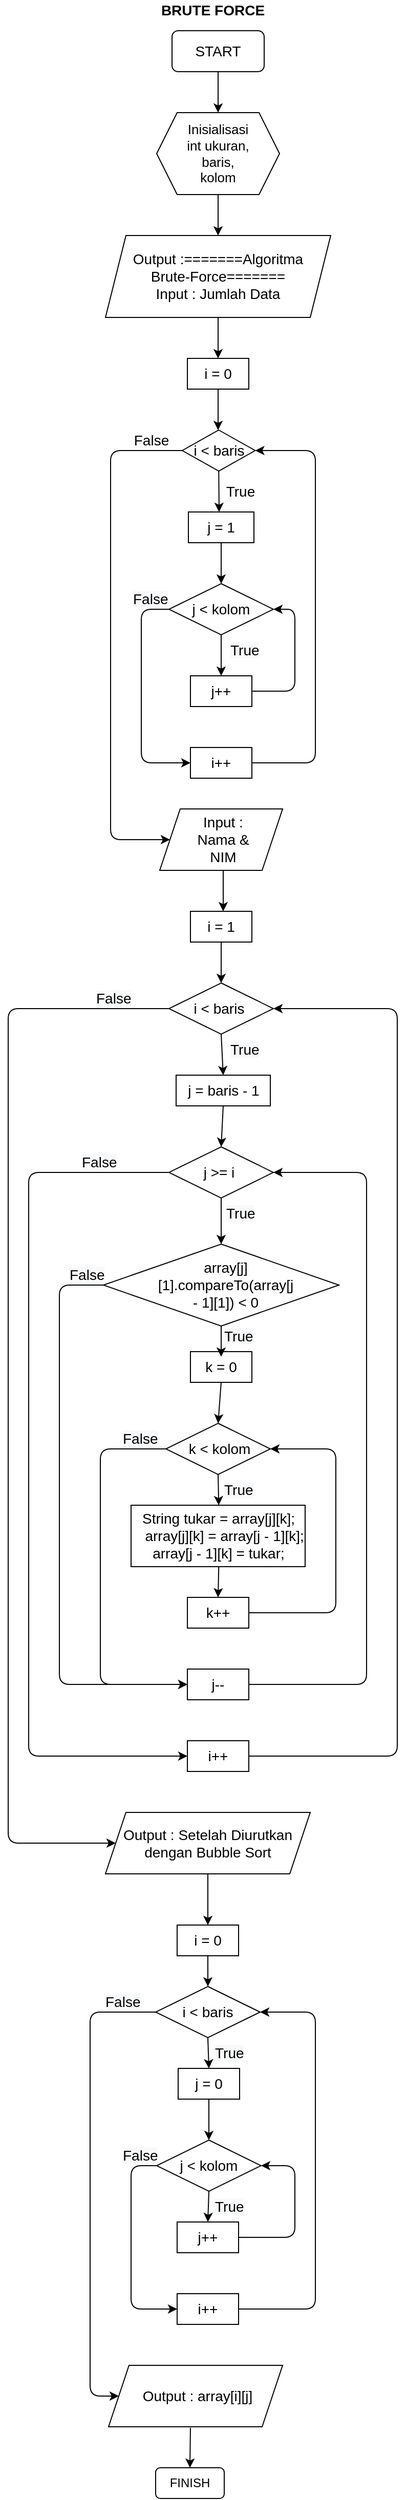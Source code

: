 <mxfile version="14.1.8" type="device"><diagram id="HmRCTQkS-5NomYBEFhoA" name="Page-1"><mxGraphModel dx="868" dy="450" grid="1" gridSize="10" guides="1" tooltips="1" connect="1" arrows="1" fold="1" page="1" pageScale="1" pageWidth="2339" pageHeight="3300" math="0" shadow="0"><root><mxCell id="0"/><mxCell id="1" parent="0"/><mxCell id="SvcVYTK96wIkbt7EMnuK-1" value="" style="rounded=1;whiteSpace=wrap;html=1;" parent="1" vertex="1"><mxGeometry x="320" y="40" width="90" height="40" as="geometry"/></mxCell><mxCell id="SvcVYTK96wIkbt7EMnuK-2" value="&lt;span style=&quot;font-size: 14px&quot;&gt;START&lt;/span&gt;" style="text;html=1;strokeColor=none;fillColor=none;align=center;verticalAlign=middle;whiteSpace=wrap;rounded=0;" parent="1" vertex="1"><mxGeometry x="320" y="50" width="90" height="20" as="geometry"/></mxCell><mxCell id="SvcVYTK96wIkbt7EMnuK-3" value="" style="endArrow=classic;html=1;exitX=0.5;exitY=1;exitDx=0;exitDy=0;" parent="1" source="SvcVYTK96wIkbt7EMnuK-1" edge="1"><mxGeometry width="50" height="50" relative="1" as="geometry"><mxPoint x="350" y="150" as="sourcePoint"/><mxPoint x="365" y="120" as="targetPoint"/><Array as="points"><mxPoint x="365" y="100"/></Array></mxGeometry></mxCell><mxCell id="SvcVYTK96wIkbt7EMnuK-4" value="" style="shape=hexagon;perimeter=hexagonPerimeter2;whiteSpace=wrap;html=1;fixedSize=1;" parent="1" vertex="1"><mxGeometry x="305" y="120" width="120" height="80" as="geometry"/></mxCell><mxCell id="SvcVYTK96wIkbt7EMnuK-5" value="&lt;span style=&quot;font-size: 13px&quot;&gt;Inisialisasi int ukuran, baris, kolom&lt;/span&gt;" style="text;html=1;strokeColor=none;fillColor=none;align=center;verticalAlign=middle;whiteSpace=wrap;rounded=0;" parent="1" vertex="1"><mxGeometry x="330" y="120" width="70" height="80" as="geometry"/></mxCell><mxCell id="SvcVYTK96wIkbt7EMnuK-6" value="" style="endArrow=classic;html=1;exitX=0.5;exitY=1;exitDx=0;exitDy=0;" parent="1" source="SvcVYTK96wIkbt7EMnuK-5" edge="1"><mxGeometry width="50" height="50" relative="1" as="geometry"><mxPoint x="350" y="290" as="sourcePoint"/><mxPoint x="365" y="240" as="targetPoint"/></mxGeometry></mxCell><mxCell id="SvcVYTK96wIkbt7EMnuK-7" value="" style="shape=parallelogram;perimeter=parallelogramPerimeter;whiteSpace=wrap;html=1;fixedSize=1;" parent="1" vertex="1"><mxGeometry x="255" y="240" width="220" height="80" as="geometry"/></mxCell><mxCell id="SvcVYTK96wIkbt7EMnuK-8" value="&lt;span style=&quot;font-size: 14px&quot;&gt;Output :=======Algoritma Brute-Force=======&lt;/span&gt;&lt;br&gt;&lt;span style=&quot;font-size: 14px&quot;&gt;&amp;nbsp;Input : Jumlah Data&amp;nbsp;&lt;/span&gt;" style="text;html=1;strokeColor=none;fillColor=none;align=center;verticalAlign=middle;whiteSpace=wrap;rounded=0;" parent="1" vertex="1"><mxGeometry x="275" y="240" width="180" height="80" as="geometry"/></mxCell><mxCell id="SvcVYTK96wIkbt7EMnuK-9" value="" style="endArrow=classic;html=1;exitX=0.5;exitY=1;exitDx=0;exitDy=0;" parent="1" source="SvcVYTK96wIkbt7EMnuK-8" edge="1"><mxGeometry width="50" height="50" relative="1" as="geometry"><mxPoint x="340" y="390" as="sourcePoint"/><mxPoint x="365" y="360" as="targetPoint"/></mxGeometry></mxCell><mxCell id="SvcVYTK96wIkbt7EMnuK-10" value="" style="rounded=0;whiteSpace=wrap;html=1;" parent="1" vertex="1"><mxGeometry x="335" y="360" width="60" height="30" as="geometry"/></mxCell><mxCell id="SvcVYTK96wIkbt7EMnuK-11" value="&lt;font style=&quot;font-size: 14px&quot;&gt;i = 0&lt;/font&gt;" style="text;html=1;strokeColor=none;fillColor=none;align=center;verticalAlign=middle;whiteSpace=wrap;rounded=0;" parent="1" vertex="1"><mxGeometry x="345" y="365" width="40" height="20" as="geometry"/></mxCell><mxCell id="SvcVYTK96wIkbt7EMnuK-12" value="" style="endArrow=classic;html=1;exitX=0.5;exitY=1;exitDx=0;exitDy=0;" parent="1" source="SvcVYTK96wIkbt7EMnuK-10" edge="1"><mxGeometry width="50" height="50" relative="1" as="geometry"><mxPoint x="350" y="470" as="sourcePoint"/><mxPoint x="365" y="430" as="targetPoint"/></mxGeometry></mxCell><mxCell id="SvcVYTK96wIkbt7EMnuK-13" value="" style="rhombus;whiteSpace=wrap;html=1;" parent="1" vertex="1"><mxGeometry x="330" y="430" width="71.25" height="40" as="geometry"/></mxCell><mxCell id="SvcVYTK96wIkbt7EMnuK-14" value="&lt;span style=&quot;font-size: 14px&quot;&gt;i &amp;lt; baris&lt;/span&gt;" style="text;html=1;strokeColor=none;fillColor=none;align=center;verticalAlign=middle;whiteSpace=wrap;rounded=0;" parent="1" vertex="1"><mxGeometry x="335.63" y="440" width="60" height="20" as="geometry"/></mxCell><mxCell id="SvcVYTK96wIkbt7EMnuK-15" value="" style="endArrow=classic;html=1;exitX=0.5;exitY=1;exitDx=0;exitDy=0;" parent="1" source="SvcVYTK96wIkbt7EMnuK-13" edge="1"><mxGeometry width="50" height="50" relative="1" as="geometry"><mxPoint x="350" y="550" as="sourcePoint"/><mxPoint x="366" y="510" as="targetPoint"/></mxGeometry></mxCell><mxCell id="SvcVYTK96wIkbt7EMnuK-18" value="" style="rounded=0;whiteSpace=wrap;html=1;" parent="1" vertex="1"><mxGeometry x="336" y="510" width="64" height="30" as="geometry"/></mxCell><mxCell id="SvcVYTK96wIkbt7EMnuK-19" value="&lt;font style=&quot;font-size: 14px&quot;&gt;j = 1&lt;/font&gt;" style="text;html=1;strokeColor=none;fillColor=none;align=center;verticalAlign=middle;whiteSpace=wrap;rounded=0;" parent="1" vertex="1"><mxGeometry x="348" y="515" width="40" height="20" as="geometry"/></mxCell><mxCell id="SvcVYTK96wIkbt7EMnuK-20" value="" style="endArrow=classic;html=1;exitX=0.5;exitY=1;exitDx=0;exitDy=0;" parent="1" source="SvcVYTK96wIkbt7EMnuK-18" edge="1"><mxGeometry width="50" height="50" relative="1" as="geometry"><mxPoint x="350" y="630" as="sourcePoint"/><mxPoint x="368" y="580" as="targetPoint"/></mxGeometry></mxCell><mxCell id="SvcVYTK96wIkbt7EMnuK-21" value="" style="rhombus;whiteSpace=wrap;html=1;" parent="1" vertex="1"><mxGeometry x="317" y="580" width="102" height="50" as="geometry"/></mxCell><mxCell id="SvcVYTK96wIkbt7EMnuK-22" value="&lt;font style=&quot;font-size: 14px&quot;&gt;j &amp;lt; kolom&lt;/font&gt;" style="text;html=1;strokeColor=none;fillColor=none;align=center;verticalAlign=middle;whiteSpace=wrap;rounded=0;" parent="1" vertex="1"><mxGeometry x="332" y="595" width="72" height="20" as="geometry"/></mxCell><mxCell id="SvcVYTK96wIkbt7EMnuK-24" value="" style="endArrow=classic;html=1;exitX=0.5;exitY=1;exitDx=0;exitDy=0;" parent="1" source="SvcVYTK96wIkbt7EMnuK-21" edge="1"><mxGeometry width="50" height="50" relative="1" as="geometry"><mxPoint x="350" y="710" as="sourcePoint"/><mxPoint x="368" y="670" as="targetPoint"/></mxGeometry></mxCell><mxCell id="SvcVYTK96wIkbt7EMnuK-25" value="" style="rounded=0;whiteSpace=wrap;html=1;" parent="1" vertex="1"><mxGeometry x="338" y="670" width="60" height="30" as="geometry"/></mxCell><mxCell id="SvcVYTK96wIkbt7EMnuK-26" value="" style="rounded=0;whiteSpace=wrap;html=1;" parent="1" vertex="1"><mxGeometry x="338" y="740" width="60" height="30" as="geometry"/></mxCell><mxCell id="SvcVYTK96wIkbt7EMnuK-27" value="&lt;font style=&quot;font-size: 14px&quot;&gt;j++&lt;/font&gt;" style="text;html=1;strokeColor=none;fillColor=none;align=center;verticalAlign=middle;whiteSpace=wrap;rounded=0;" parent="1" vertex="1"><mxGeometry x="348" y="675" width="40" height="20" as="geometry"/></mxCell><mxCell id="SvcVYTK96wIkbt7EMnuK-28" value="&lt;font style=&quot;font-size: 14px&quot;&gt;i++&lt;/font&gt;" style="text;html=1;strokeColor=none;fillColor=none;align=center;verticalAlign=middle;whiteSpace=wrap;rounded=0;" parent="1" vertex="1"><mxGeometry x="348" y="745" width="40" height="20" as="geometry"/></mxCell><mxCell id="SvcVYTK96wIkbt7EMnuK-29" value="" style="endArrow=classic;html=1;exitX=0;exitY=0.5;exitDx=0;exitDy=0;entryX=0;entryY=0.5;entryDx=0;entryDy=0;" parent="1" source="SvcVYTK96wIkbt7EMnuK-21" target="SvcVYTK96wIkbt7EMnuK-26" edge="1"><mxGeometry width="50" height="50" relative="1" as="geometry"><mxPoint x="250" y="720" as="sourcePoint"/><mxPoint x="317" y="760" as="targetPoint"/><Array as="points"><mxPoint x="290" y="605"/><mxPoint x="290" y="755"/></Array></mxGeometry></mxCell><mxCell id="SvcVYTK96wIkbt7EMnuK-30" value="" style="endArrow=classic;html=1;exitX=1;exitY=0.5;exitDx=0;exitDy=0;entryX=1;entryY=0.5;entryDx=0;entryDy=0;" parent="1" source="SvcVYTK96wIkbt7EMnuK-25" target="SvcVYTK96wIkbt7EMnuK-21" edge="1"><mxGeometry width="50" height="50" relative="1" as="geometry"><mxPoint x="410" y="720" as="sourcePoint"/><mxPoint x="460" y="670" as="targetPoint"/><Array as="points"><mxPoint x="440" y="685"/><mxPoint x="440" y="605"/></Array></mxGeometry></mxCell><mxCell id="SvcVYTK96wIkbt7EMnuK-31" value="" style="endArrow=classic;html=1;exitX=1;exitY=0.5;exitDx=0;exitDy=0;entryX=1;entryY=0.5;entryDx=0;entryDy=0;" parent="1" source="SvcVYTK96wIkbt7EMnuK-26" target="SvcVYTK96wIkbt7EMnuK-13" edge="1"><mxGeometry width="50" height="50" relative="1" as="geometry"><mxPoint x="410" y="770" as="sourcePoint"/><mxPoint x="460" y="720" as="targetPoint"/><Array as="points"><mxPoint x="460" y="755"/><mxPoint x="460" y="450"/></Array></mxGeometry></mxCell><mxCell id="SvcVYTK96wIkbt7EMnuK-32" value="" style="shape=parallelogram;perimeter=parallelogramPerimeter;whiteSpace=wrap;html=1;fixedSize=1;" parent="1" vertex="1"><mxGeometry x="308" y="800" width="120" height="60" as="geometry"/></mxCell><mxCell id="SvcVYTK96wIkbt7EMnuK-33" value="&lt;span style=&quot;font-size: 14px&quot;&gt;Input : Nama &amp;amp; NIM&lt;/span&gt;" style="text;html=1;strokeColor=none;fillColor=none;align=center;verticalAlign=middle;whiteSpace=wrap;rounded=0;" parent="1" vertex="1"><mxGeometry x="330" y="800" width="80" height="60" as="geometry"/></mxCell><mxCell id="SvcVYTK96wIkbt7EMnuK-34" value="" style="endArrow=classic;html=1;exitX=0;exitY=0.5;exitDx=0;exitDy=0;entryX=0;entryY=0.5;entryDx=0;entryDy=0;" parent="1" source="SvcVYTK96wIkbt7EMnuK-13" target="SvcVYTK96wIkbt7EMnuK-32" edge="1"><mxGeometry width="50" height="50" relative="1" as="geometry"><mxPoint x="220" y="790" as="sourcePoint"/><mxPoint x="270" y="740" as="targetPoint"/><Array as="points"><mxPoint x="260" y="450"/><mxPoint x="260" y="830"/></Array></mxGeometry></mxCell><mxCell id="SvcVYTK96wIkbt7EMnuK-35" value="" style="endArrow=classic;html=1;exitX=0.5;exitY=1;exitDx=0;exitDy=0;" parent="1" source="SvcVYTK96wIkbt7EMnuK-33" edge="1"><mxGeometry width="50" height="50" relative="1" as="geometry"><mxPoint x="340" y="950" as="sourcePoint"/><mxPoint x="370" y="900" as="targetPoint"/></mxGeometry></mxCell><mxCell id="SvcVYTK96wIkbt7EMnuK-37" value="" style="rounded=0;whiteSpace=wrap;html=1;" parent="1" vertex="1"><mxGeometry x="338" y="900" width="60" height="30" as="geometry"/></mxCell><mxCell id="SvcVYTK96wIkbt7EMnuK-39" value="" style="rhombus;whiteSpace=wrap;html=1;" parent="1" vertex="1"><mxGeometry x="317" y="970" width="102" height="50" as="geometry"/></mxCell><mxCell id="SvcVYTK96wIkbt7EMnuK-40" value="" style="rounded=0;whiteSpace=wrap;html=1;" parent="1" vertex="1"><mxGeometry x="324" y="1060" width="92" height="30" as="geometry"/></mxCell><mxCell id="SvcVYTK96wIkbt7EMnuK-41" value="" style="rhombus;whiteSpace=wrap;html=1;" parent="1" vertex="1"><mxGeometry x="317" y="1130" width="102" height="50" as="geometry"/></mxCell><mxCell id="SvcVYTK96wIkbt7EMnuK-42" value="" style="rounded=0;whiteSpace=wrap;html=1;" parent="1" vertex="1"><mxGeometry x="335" y="1640" width="60" height="30" as="geometry"/></mxCell><mxCell id="SvcVYTK96wIkbt7EMnuK-43" value="" style="rounded=0;whiteSpace=wrap;html=1;" parent="1" vertex="1"><mxGeometry x="335" y="1710" width="60" height="30" as="geometry"/></mxCell><mxCell id="SvcVYTK96wIkbt7EMnuK-44" value="&lt;span style=&quot;font-size: 14px&quot;&gt;i = 1&lt;/span&gt;" style="text;html=1;strokeColor=none;fillColor=none;align=center;verticalAlign=middle;whiteSpace=wrap;rounded=0;" parent="1" vertex="1"><mxGeometry x="348" y="905" width="40" height="20" as="geometry"/></mxCell><mxCell id="SvcVYTK96wIkbt7EMnuK-45" value="&lt;span style=&quot;font-size: 14px&quot;&gt;i &amp;lt; baris&lt;/span&gt;" style="text;html=1;strokeColor=none;fillColor=none;align=center;verticalAlign=middle;whiteSpace=wrap;rounded=0;" parent="1" vertex="1"><mxGeometry x="339.63" y="985" width="52" height="20" as="geometry"/></mxCell><mxCell id="SvcVYTK96wIkbt7EMnuK-46" value="&lt;span style=&quot;font-size: 14px&quot;&gt;j = baris - 1&lt;/span&gt;" style="text;html=1;strokeColor=none;fillColor=none;align=center;verticalAlign=middle;whiteSpace=wrap;rounded=0;" parent="1" vertex="1"><mxGeometry x="333.5" y="1065" width="73" height="20" as="geometry"/></mxCell><mxCell id="SvcVYTK96wIkbt7EMnuK-47" value="&lt;font style=&quot;font-size: 14px&quot;&gt;j &amp;gt;= i&lt;/font&gt;" style="text;html=1;strokeColor=none;fillColor=none;align=center;verticalAlign=middle;whiteSpace=wrap;rounded=0;" parent="1" vertex="1"><mxGeometry x="346" y="1145" width="40" height="20" as="geometry"/></mxCell><mxCell id="SvcVYTK96wIkbt7EMnuK-48" value="&lt;font style=&quot;font-size: 14px&quot;&gt;j--&lt;/font&gt;" style="text;html=1;strokeColor=none;fillColor=none;align=center;verticalAlign=middle;whiteSpace=wrap;rounded=0;" parent="1" vertex="1"><mxGeometry x="345" y="1645" width="40" height="20" as="geometry"/></mxCell><mxCell id="SvcVYTK96wIkbt7EMnuK-49" value="&lt;span style=&quot;font-size: 14px&quot;&gt;i++&lt;/span&gt;" style="text;html=1;strokeColor=none;fillColor=none;align=center;verticalAlign=middle;whiteSpace=wrap;rounded=0;" parent="1" vertex="1"><mxGeometry x="350" y="1715" width="30" height="20" as="geometry"/></mxCell><mxCell id="SvcVYTK96wIkbt7EMnuK-52" value="" style="endArrow=classic;html=1;exitX=0.5;exitY=1;exitDx=0;exitDy=0;entryX=0.5;entryY=0;entryDx=0;entryDy=0;" parent="1" source="SvcVYTK96wIkbt7EMnuK-37" target="SvcVYTK96wIkbt7EMnuK-39" edge="1"><mxGeometry width="50" height="50" relative="1" as="geometry"><mxPoint x="480" y="1000" as="sourcePoint"/><mxPoint x="530" y="950" as="targetPoint"/></mxGeometry></mxCell><mxCell id="SvcVYTK96wIkbt7EMnuK-53" value="" style="endArrow=classic;html=1;exitX=0.5;exitY=1;exitDx=0;exitDy=0;" parent="1" source="SvcVYTK96wIkbt7EMnuK-39" edge="1"><mxGeometry width="50" height="50" relative="1" as="geometry"><mxPoint x="470" y="1090" as="sourcePoint"/><mxPoint x="370" y="1060" as="targetPoint"/></mxGeometry></mxCell><mxCell id="SvcVYTK96wIkbt7EMnuK-54" value="" style="endArrow=classic;html=1;exitX=0.5;exitY=1;exitDx=0;exitDy=0;entryX=0.5;entryY=0;entryDx=0;entryDy=0;" parent="1" source="SvcVYTK96wIkbt7EMnuK-40" target="SvcVYTK96wIkbt7EMnuK-41" edge="1"><mxGeometry width="50" height="50" relative="1" as="geometry"><mxPoint x="500" y="1150" as="sourcePoint"/><mxPoint x="550" y="1100" as="targetPoint"/></mxGeometry></mxCell><mxCell id="SvcVYTK96wIkbt7EMnuK-57" value="" style="rhombus;whiteSpace=wrap;html=1;" parent="1" vertex="1"><mxGeometry x="253" y="1225" width="230" height="80" as="geometry"/></mxCell><mxCell id="SvcVYTK96wIkbt7EMnuK-58" value="&lt;span style=&quot;font-size: 14px&quot;&gt;array[j][1].compareTo(array[j - 1][1]) &amp;lt; 0&lt;/span&gt;" style="text;html=1;strokeColor=none;fillColor=none;align=center;verticalAlign=middle;whiteSpace=wrap;rounded=0;" parent="1" vertex="1"><mxGeometry x="305" y="1250" width="135" height="30" as="geometry"/></mxCell><mxCell id="SvcVYTK96wIkbt7EMnuK-59" value="" style="rounded=0;whiteSpace=wrap;html=1;" parent="1" vertex="1"><mxGeometry x="338" y="1330" width="60" height="30" as="geometry"/></mxCell><mxCell id="SvcVYTK96wIkbt7EMnuK-60" value="&lt;span style=&quot;font-size: 14px&quot;&gt;k = 0&lt;/span&gt;" style="text;html=1;strokeColor=none;fillColor=none;align=center;verticalAlign=middle;whiteSpace=wrap;rounded=0;" parent="1" vertex="1"><mxGeometry x="348" y="1335" width="40" height="20" as="geometry"/></mxCell><mxCell id="SvcVYTK96wIkbt7EMnuK-61" value="" style="rhombus;whiteSpace=wrap;html=1;" parent="1" vertex="1"><mxGeometry x="314" y="1400" width="102" height="50" as="geometry"/></mxCell><mxCell id="SvcVYTK96wIkbt7EMnuK-62" value="&lt;span style=&quot;font-size: 14px&quot;&gt;k &amp;lt; kolom&lt;/span&gt;" style="text;html=1;strokeColor=none;fillColor=none;align=center;verticalAlign=middle;whiteSpace=wrap;rounded=0;" parent="1" vertex="1"><mxGeometry x="333.5" y="1415" width="65" height="20" as="geometry"/></mxCell><mxCell id="SvcVYTK96wIkbt7EMnuK-63" value="" style="rounded=0;whiteSpace=wrap;html=1;" parent="1" vertex="1"><mxGeometry x="280" y="1480" width="170" height="60" as="geometry"/></mxCell><mxCell id="SvcVYTK96wIkbt7EMnuK-64" value="&lt;div&gt;&lt;span style=&quot;font-size: 14px&quot;&gt;String tukar = array[j][k];&lt;/span&gt;&lt;/div&gt;&lt;div&gt;&lt;span style=&quot;font-size: 14px&quot;&gt;&amp;nbsp; &amp;nbsp;array[j][k] = array[j - 1][k];&lt;/span&gt;&lt;/div&gt;&lt;div&gt;&lt;span style=&quot;font-size: 14px&quot;&gt;array[j - 1][k] = tukar;&lt;/span&gt;&lt;/div&gt;" style="text;html=1;strokeColor=none;fillColor=none;align=center;verticalAlign=middle;whiteSpace=wrap;rounded=0;" parent="1" vertex="1"><mxGeometry x="278.13" y="1480" width="175" height="60" as="geometry"/></mxCell><mxCell id="SvcVYTK96wIkbt7EMnuK-65" value="" style="rounded=0;whiteSpace=wrap;html=1;" parent="1" vertex="1"><mxGeometry x="335" y="1570" width="60" height="30" as="geometry"/></mxCell><mxCell id="SvcVYTK96wIkbt7EMnuK-66" value="&lt;font style=&quot;font-size: 14px&quot;&gt;k++&lt;/font&gt;" style="text;html=1;strokeColor=none;fillColor=none;align=center;verticalAlign=middle;whiteSpace=wrap;rounded=0;" parent="1" vertex="1"><mxGeometry x="345" y="1575" width="40" height="20" as="geometry"/></mxCell><mxCell id="SvcVYTK96wIkbt7EMnuK-67" value="" style="endArrow=classic;html=1;exitX=0.5;exitY=1;exitDx=0;exitDy=0;entryX=0.5;entryY=0;entryDx=0;entryDy=0;" parent="1" source="SvcVYTK96wIkbt7EMnuK-41" target="SvcVYTK96wIkbt7EMnuK-57" edge="1"><mxGeometry width="50" height="50" relative="1" as="geometry"><mxPoint x="430" y="1240" as="sourcePoint"/><mxPoint x="480" y="1190" as="targetPoint"/></mxGeometry></mxCell><mxCell id="SvcVYTK96wIkbt7EMnuK-68" value="" style="endArrow=classic;html=1;exitX=0.5;exitY=1;exitDx=0;exitDy=0;entryX=0.5;entryY=0;entryDx=0;entryDy=0;" parent="1" source="SvcVYTK96wIkbt7EMnuK-57" target="SvcVYTK96wIkbt7EMnuK-60" edge="1"><mxGeometry width="50" height="50" relative="1" as="geometry"><mxPoint x="570" y="1390" as="sourcePoint"/><mxPoint x="620" y="1340" as="targetPoint"/></mxGeometry></mxCell><mxCell id="SvcVYTK96wIkbt7EMnuK-69" value="" style="endArrow=classic;html=1;exitX=0.5;exitY=1;exitDx=0;exitDy=0;entryX=0.5;entryY=0;entryDx=0;entryDy=0;" parent="1" source="SvcVYTK96wIkbt7EMnuK-59" target="SvcVYTK96wIkbt7EMnuK-61" edge="1"><mxGeometry width="50" height="50" relative="1" as="geometry"><mxPoint x="590" y="1410" as="sourcePoint"/><mxPoint x="640" y="1360" as="targetPoint"/></mxGeometry></mxCell><mxCell id="SvcVYTK96wIkbt7EMnuK-70" value="" style="endArrow=classic;html=1;exitX=0.5;exitY=1;exitDx=0;exitDy=0;entryX=0.5;entryY=0;entryDx=0;entryDy=0;" parent="1" source="SvcVYTK96wIkbt7EMnuK-61" target="SvcVYTK96wIkbt7EMnuK-64" edge="1"><mxGeometry width="50" height="50" relative="1" as="geometry"><mxPoint x="610" y="1500" as="sourcePoint"/><mxPoint x="660" y="1450" as="targetPoint"/></mxGeometry></mxCell><mxCell id="SvcVYTK96wIkbt7EMnuK-71" value="" style="endArrow=classic;html=1;exitX=0.5;exitY=1;exitDx=0;exitDy=0;entryX=0.5;entryY=0;entryDx=0;entryDy=0;" parent="1" source="SvcVYTK96wIkbt7EMnuK-64" target="SvcVYTK96wIkbt7EMnuK-65" edge="1"><mxGeometry width="50" height="50" relative="1" as="geometry"><mxPoint x="530" y="1590" as="sourcePoint"/><mxPoint x="580" y="1540" as="targetPoint"/></mxGeometry></mxCell><mxCell id="SvcVYTK96wIkbt7EMnuK-76" value="" style="endArrow=classic;html=1;exitX=1;exitY=0.5;exitDx=0;exitDy=0;entryX=1;entryY=0.5;entryDx=0;entryDy=0;" parent="1" source="SvcVYTK96wIkbt7EMnuK-65" target="SvcVYTK96wIkbt7EMnuK-61" edge="1"><mxGeometry width="50" height="50" relative="1" as="geometry"><mxPoint x="400" y="1620" as="sourcePoint"/><mxPoint x="450" y="1570" as="targetPoint"/><Array as="points"><mxPoint x="480" y="1585"/><mxPoint x="480" y="1425"/></Array></mxGeometry></mxCell><mxCell id="SvcVYTK96wIkbt7EMnuK-78" value="" style="endArrow=classic;html=1;exitX=0;exitY=0.5;exitDx=0;exitDy=0;entryX=0;entryY=0.5;entryDx=0;entryDy=0;" parent="1" source="SvcVYTK96wIkbt7EMnuK-61" target="SvcVYTK96wIkbt7EMnuK-42" edge="1"><mxGeometry width="50" height="50" relative="1" as="geometry"><mxPoint x="210" y="1630" as="sourcePoint"/><mxPoint x="260" y="1580" as="targetPoint"/><Array as="points"><mxPoint x="250" y="1425"/><mxPoint x="250" y="1655"/></Array></mxGeometry></mxCell><mxCell id="SvcVYTK96wIkbt7EMnuK-81" value="" style="endArrow=classic;html=1;exitX=0;exitY=0.5;exitDx=0;exitDy=0;entryX=0;entryY=0.5;entryDx=0;entryDy=0;" parent="1" source="SvcVYTK96wIkbt7EMnuK-57" target="SvcVYTK96wIkbt7EMnuK-42" edge="1"><mxGeometry width="50" height="50" relative="1" as="geometry"><mxPoint x="150" y="1610" as="sourcePoint"/><mxPoint x="330" y="1660" as="targetPoint"/><Array as="points"><mxPoint x="210" y="1265"/><mxPoint x="210" y="1655"/></Array></mxGeometry></mxCell><mxCell id="SvcVYTK96wIkbt7EMnuK-82" value="" style="endArrow=classic;html=1;exitX=1;exitY=0.5;exitDx=0;exitDy=0;entryX=1;entryY=0.5;entryDx=0;entryDy=0;" parent="1" source="SvcVYTK96wIkbt7EMnuK-42" target="SvcVYTK96wIkbt7EMnuK-41" edge="1"><mxGeometry width="50" height="50" relative="1" as="geometry"><mxPoint x="430" y="1690" as="sourcePoint"/><mxPoint x="480" y="1640" as="targetPoint"/><Array as="points"><mxPoint x="510" y="1655"/><mxPoint x="510" y="1155"/></Array></mxGeometry></mxCell><mxCell id="SvcVYTK96wIkbt7EMnuK-83" value="" style="endArrow=classic;html=1;exitX=0;exitY=0.5;exitDx=0;exitDy=0;entryX=0;entryY=0.5;entryDx=0;entryDy=0;" parent="1" source="SvcVYTK96wIkbt7EMnuK-41" target="SvcVYTK96wIkbt7EMnuK-43" edge="1"><mxGeometry width="50" height="50" relative="1" as="geometry"><mxPoint x="240" y="1220" as="sourcePoint"/><mxPoint x="290" y="1170" as="targetPoint"/><Array as="points"><mxPoint x="180" y="1155"/><mxPoint x="180" y="1725"/></Array></mxGeometry></mxCell><mxCell id="SvcVYTK96wIkbt7EMnuK-84" value="" style="endArrow=classic;html=1;exitX=1;exitY=0.5;exitDx=0;exitDy=0;entryX=1;entryY=0.5;entryDx=0;entryDy=0;" parent="1" source="SvcVYTK96wIkbt7EMnuK-43" target="SvcVYTK96wIkbt7EMnuK-39" edge="1"><mxGeometry width="50" height="50" relative="1" as="geometry"><mxPoint x="430" y="1760" as="sourcePoint"/><mxPoint x="480" y="1710" as="targetPoint"/><Array as="points"><mxPoint x="540" y="1725"/><mxPoint x="540" y="995"/></Array></mxGeometry></mxCell><mxCell id="SvcVYTK96wIkbt7EMnuK-85" value="&lt;font style=&quot;font-size: 14px&quot;&gt;Output : Setelah Diurutkan dengan Bubble Sort&lt;/font&gt;" style="shape=parallelogram;perimeter=parallelogramPerimeter;whiteSpace=wrap;html=1;fixedSize=1;" parent="1" vertex="1"><mxGeometry x="255" y="1780" width="200" height="60" as="geometry"/></mxCell><mxCell id="SvcVYTK96wIkbt7EMnuK-87" value="" style="endArrow=classic;html=1;exitX=0;exitY=0.5;exitDx=0;exitDy=0;entryX=0;entryY=0.5;entryDx=0;entryDy=0;" parent="1" source="SvcVYTK96wIkbt7EMnuK-39" target="SvcVYTK96wIkbt7EMnuK-85" edge="1"><mxGeometry width="50" height="50" relative="1" as="geometry"><mxPoint x="110" y="1750" as="sourcePoint"/><mxPoint x="160" y="1700" as="targetPoint"/><Array as="points"><mxPoint x="160" y="995"/><mxPoint x="160" y="1810"/></Array></mxGeometry></mxCell><mxCell id="SvcVYTK96wIkbt7EMnuK-88" value="&lt;font style=&quot;font-size: 14px&quot;&gt;i = 0&lt;/font&gt;" style="rounded=0;whiteSpace=wrap;html=1;" parent="1" vertex="1"><mxGeometry x="325" y="1890" width="60" height="30" as="geometry"/></mxCell><mxCell id="SvcVYTK96wIkbt7EMnuK-89" value="&lt;font style=&quot;font-size: 14px&quot;&gt;i &amp;lt; baris&lt;/font&gt;" style="rhombus;whiteSpace=wrap;html=1;" parent="1" vertex="1"><mxGeometry x="304" y="1950" width="102" height="50" as="geometry"/></mxCell><mxCell id="SvcVYTK96wIkbt7EMnuK-90" value="&lt;font style=&quot;font-size: 14px&quot;&gt;j = 0&lt;/font&gt;" style="rounded=0;whiteSpace=wrap;html=1;" parent="1" vertex="1"><mxGeometry x="326" y="2030" width="60" height="30" as="geometry"/></mxCell><mxCell id="SvcVYTK96wIkbt7EMnuK-91" value="&lt;font style=&quot;font-size: 14px&quot;&gt;j &amp;lt; kolom&lt;/font&gt;" style="rhombus;whiteSpace=wrap;html=1;" parent="1" vertex="1"><mxGeometry x="305" y="2100" width="102" height="50" as="geometry"/></mxCell><mxCell id="SvcVYTK96wIkbt7EMnuK-92" value="&lt;font style=&quot;font-size: 14px&quot;&gt;j++&lt;/font&gt;" style="rounded=0;whiteSpace=wrap;html=1;" parent="1" vertex="1"><mxGeometry x="325" y="2180" width="60" height="30" as="geometry"/></mxCell><mxCell id="SvcVYTK96wIkbt7EMnuK-93" value="&lt;font style=&quot;font-size: 14px&quot;&gt;i++&lt;/font&gt;" style="rounded=0;whiteSpace=wrap;html=1;" parent="1" vertex="1"><mxGeometry x="325" y="2250" width="60" height="30" as="geometry"/></mxCell><mxCell id="SvcVYTK96wIkbt7EMnuK-94" value="" style="endArrow=classic;html=1;exitX=0.5;exitY=1;exitDx=0;exitDy=0;entryX=0.5;entryY=0;entryDx=0;entryDy=0;" parent="1" source="SvcVYTK96wIkbt7EMnuK-85" target="SvcVYTK96wIkbt7EMnuK-88" edge="1"><mxGeometry width="50" height="50" relative="1" as="geometry"><mxPoint x="440" y="1970" as="sourcePoint"/><mxPoint x="490" y="1920" as="targetPoint"/></mxGeometry></mxCell><mxCell id="SvcVYTK96wIkbt7EMnuK-95" value="" style="endArrow=classic;html=1;exitX=0.5;exitY=1;exitDx=0;exitDy=0;entryX=0.5;entryY=0;entryDx=0;entryDy=0;" parent="1" source="SvcVYTK96wIkbt7EMnuK-88" target="SvcVYTK96wIkbt7EMnuK-89" edge="1"><mxGeometry width="50" height="50" relative="1" as="geometry"><mxPoint x="550" y="2010" as="sourcePoint"/><mxPoint x="600" y="1960" as="targetPoint"/></mxGeometry></mxCell><mxCell id="SvcVYTK96wIkbt7EMnuK-96" value="" style="endArrow=classic;html=1;exitX=0.5;exitY=1;exitDx=0;exitDy=0;entryX=0.5;entryY=0;entryDx=0;entryDy=0;" parent="1" source="SvcVYTK96wIkbt7EMnuK-89" target="SvcVYTK96wIkbt7EMnuK-90" edge="1"><mxGeometry width="50" height="50" relative="1" as="geometry"><mxPoint x="450" y="2090" as="sourcePoint"/><mxPoint x="500" y="2040" as="targetPoint"/></mxGeometry></mxCell><mxCell id="SvcVYTK96wIkbt7EMnuK-97" value="" style="endArrow=classic;html=1;exitX=0.5;exitY=1;exitDx=0;exitDy=0;entryX=0.5;entryY=0;entryDx=0;entryDy=0;" parent="1" source="SvcVYTK96wIkbt7EMnuK-90" target="SvcVYTK96wIkbt7EMnuK-91" edge="1"><mxGeometry width="50" height="50" relative="1" as="geometry"><mxPoint x="510" y="2150" as="sourcePoint"/><mxPoint x="560" y="2100" as="targetPoint"/></mxGeometry></mxCell><mxCell id="SvcVYTK96wIkbt7EMnuK-98" value="" style="endArrow=classic;html=1;exitX=0.5;exitY=1;exitDx=0;exitDy=0;entryX=0.5;entryY=0;entryDx=0;entryDy=0;" parent="1" source="SvcVYTK96wIkbt7EMnuK-91" target="SvcVYTK96wIkbt7EMnuK-92" edge="1"><mxGeometry width="50" height="50" relative="1" as="geometry"><mxPoint x="470" y="2210" as="sourcePoint"/><mxPoint x="520" y="2160" as="targetPoint"/></mxGeometry></mxCell><mxCell id="SvcVYTK96wIkbt7EMnuK-100" value="" style="endArrow=classic;html=1;exitX=1;exitY=0.5;exitDx=0;exitDy=0;entryX=1;entryY=0.5;entryDx=0;entryDy=0;" parent="1" source="SvcVYTK96wIkbt7EMnuK-92" target="SvcVYTK96wIkbt7EMnuK-91" edge="1"><mxGeometry width="50" height="50" relative="1" as="geometry"><mxPoint x="440" y="2250" as="sourcePoint"/><mxPoint x="490" y="2200" as="targetPoint"/><Array as="points"><mxPoint x="440" y="2195"/><mxPoint x="440" y="2125"/></Array></mxGeometry></mxCell><mxCell id="SvcVYTK96wIkbt7EMnuK-101" value="" style="endArrow=classic;html=1;exitX=0;exitY=0.5;exitDx=0;exitDy=0;entryX=0;entryY=0.5;entryDx=0;entryDy=0;" parent="1" source="SvcVYTK96wIkbt7EMnuK-91" target="SvcVYTK96wIkbt7EMnuK-93" edge="1"><mxGeometry width="50" height="50" relative="1" as="geometry"><mxPoint x="240" y="2340" as="sourcePoint"/><mxPoint x="290" y="2290" as="targetPoint"/><Array as="points"><mxPoint x="280" y="2125"/><mxPoint x="280" y="2265"/></Array></mxGeometry></mxCell><mxCell id="SvcVYTK96wIkbt7EMnuK-102" value="" style="endArrow=classic;html=1;exitX=1;exitY=0.5;exitDx=0;exitDy=0;entryX=1;entryY=0.5;entryDx=0;entryDy=0;" parent="1" source="SvcVYTK96wIkbt7EMnuK-93" target="SvcVYTK96wIkbt7EMnuK-89" edge="1"><mxGeometry width="50" height="50" relative="1" as="geometry"><mxPoint x="430" y="2320" as="sourcePoint"/><mxPoint x="480" y="2270" as="targetPoint"/><Array as="points"><mxPoint x="460" y="2265"/><mxPoint x="460" y="1975"/></Array></mxGeometry></mxCell><mxCell id="SvcVYTK96wIkbt7EMnuK-103" value="" style="shape=parallelogram;perimeter=parallelogramPerimeter;whiteSpace=wrap;html=1;fixedSize=1;" parent="1" vertex="1"><mxGeometry x="258" y="2320" width="170" height="60" as="geometry"/></mxCell><mxCell id="SvcVYTK96wIkbt7EMnuK-104" value="&lt;font style=&quot;font-size: 14px&quot;&gt;Output :&amp;nbsp;array[i][j]&lt;/font&gt;" style="text;html=1;strokeColor=none;fillColor=none;align=center;verticalAlign=middle;whiteSpace=wrap;rounded=0;" parent="1" vertex="1"><mxGeometry x="280" y="2320" width="130" height="60" as="geometry"/></mxCell><mxCell id="SvcVYTK96wIkbt7EMnuK-105" value="" style="endArrow=classic;html=1;entryX=0;entryY=0.5;entryDx=0;entryDy=0;exitX=0;exitY=0.5;exitDx=0;exitDy=0;" parent="1" source="SvcVYTK96wIkbt7EMnuK-89" target="SvcVYTK96wIkbt7EMnuK-103" edge="1"><mxGeometry width="50" height="50" relative="1" as="geometry"><mxPoint x="170" y="2370" as="sourcePoint"/><mxPoint x="220" y="2320" as="targetPoint"/><Array as="points"><mxPoint x="240" y="1975"/><mxPoint x="240" y="2350"/></Array></mxGeometry></mxCell><mxCell id="SvcVYTK96wIkbt7EMnuK-106" value="FINISH" style="rounded=1;whiteSpace=wrap;html=1;" parent="1" vertex="1"><mxGeometry x="304" y="2420" width="67" height="30" as="geometry"/></mxCell><mxCell id="SvcVYTK96wIkbt7EMnuK-107" value="" style="endArrow=classic;html=1;exitX=0.446;exitY=1.017;exitDx=0;exitDy=0;exitPerimeter=0;entryX=0.5;entryY=0;entryDx=0;entryDy=0;" parent="1" source="SvcVYTK96wIkbt7EMnuK-104" target="SvcVYTK96wIkbt7EMnuK-106" edge="1"><mxGeometry width="50" height="50" relative="1" as="geometry"><mxPoint x="440" y="2510" as="sourcePoint"/><mxPoint x="490" y="2460" as="targetPoint"/></mxGeometry></mxCell><mxCell id="SvcVYTK96wIkbt7EMnuK-108" value="&lt;span style=&quot;font-size: 14px&quot;&gt;&lt;b&gt;BRUTE FORCE&lt;/b&gt;&lt;/span&gt;" style="text;html=1;strokeColor=none;fillColor=none;align=center;verticalAlign=middle;whiteSpace=wrap;rounded=0;" parent="1" vertex="1"><mxGeometry x="290" y="10" width="140" height="20" as="geometry"/></mxCell><mxCell id="etNkZMN2_ybjVxelS7A5-1" value="&lt;span style=&quot;font-size: 14px&quot;&gt;True&lt;/span&gt;" style="text;html=1;strokeColor=none;fillColor=none;align=center;verticalAlign=middle;whiteSpace=wrap;rounded=0;" vertex="1" parent="1"><mxGeometry x="367" y="480" width="40" height="20" as="geometry"/></mxCell><mxCell id="etNkZMN2_ybjVxelS7A5-2" value="&lt;span style=&quot;color: rgb(0, 0, 0); font-family: helvetica; font-size: 14px; font-style: normal; font-weight: 400; letter-spacing: normal; text-align: center; text-indent: 0px; text-transform: none; word-spacing: 0px; background-color: rgb(248, 249, 250); display: inline; float: none;&quot;&gt;True&lt;/span&gt;" style="text;whiteSpace=wrap;html=1;" vertex="1" parent="1"><mxGeometry x="375" y="630" width="50" height="30" as="geometry"/></mxCell><mxCell id="etNkZMN2_ybjVxelS7A5-3" value="&lt;span style=&quot;color: rgb(0, 0, 0); font-family: helvetica; font-size: 14px; font-style: normal; font-weight: 400; letter-spacing: normal; text-align: center; text-indent: 0px; text-transform: none; word-spacing: 0px; background-color: rgb(248, 249, 250); display: inline; float: none;&quot;&gt;True&lt;/span&gt;" style="text;whiteSpace=wrap;html=1;" vertex="1" parent="1"><mxGeometry x="375" y="1020" width="50" height="30" as="geometry"/></mxCell><mxCell id="etNkZMN2_ybjVxelS7A5-4" value="&lt;span style=&quot;color: rgb(0, 0, 0); font-family: helvetica; font-size: 14px; font-style: normal; font-weight: 400; letter-spacing: normal; text-align: center; text-indent: 0px; text-transform: none; word-spacing: 0px; background-color: rgb(248, 249, 250); display: inline; float: none;&quot;&gt;True&lt;/span&gt;" style="text;whiteSpace=wrap;html=1;" vertex="1" parent="1"><mxGeometry x="371" y="1180" width="50" height="30" as="geometry"/></mxCell><mxCell id="etNkZMN2_ybjVxelS7A5-5" value="&lt;span style=&quot;color: rgb(0, 0, 0); font-family: helvetica; font-size: 14px; font-style: normal; font-weight: 400; letter-spacing: normal; text-align: center; text-indent: 0px; text-transform: none; word-spacing: 0px; background-color: rgb(248, 249, 250); display: inline; float: none;&quot;&gt;True&lt;/span&gt;" style="text;whiteSpace=wrap;html=1;" vertex="1" parent="1"><mxGeometry x="369" y="1300" width="50" height="30" as="geometry"/></mxCell><mxCell id="etNkZMN2_ybjVxelS7A5-6" value="&lt;span style=&quot;color: rgb(0, 0, 0); font-family: helvetica; font-size: 14px; font-style: normal; font-weight: 400; letter-spacing: normal; text-align: center; text-indent: 0px; text-transform: none; word-spacing: 0px; background-color: rgb(248, 249, 250); display: inline; float: none;&quot;&gt;True&lt;/span&gt;" style="text;whiteSpace=wrap;html=1;" vertex="1" parent="1"><mxGeometry x="369" y="1450" width="50" height="30" as="geometry"/></mxCell><mxCell id="etNkZMN2_ybjVxelS7A5-7" value="&lt;span style=&quot;color: rgb(0, 0, 0); font-family: helvetica; font-size: 14px; font-style: normal; font-weight: 400; letter-spacing: normal; text-align: center; text-indent: 0px; text-transform: none; word-spacing: 0px; background-color: rgb(248, 249, 250); display: inline; float: none;&quot;&gt;True&lt;/span&gt;" style="text;whiteSpace=wrap;html=1;" vertex="1" parent="1"><mxGeometry x="360" y="2000" width="50" height="30" as="geometry"/></mxCell><mxCell id="etNkZMN2_ybjVxelS7A5-8" value="&lt;span style=&quot;color: rgb(0, 0, 0); font-family: helvetica; font-size: 14px; font-style: normal; font-weight: 400; letter-spacing: normal; text-align: center; text-indent: 0px; text-transform: none; word-spacing: 0px; background-color: rgb(248, 249, 250); display: inline; float: none;&quot;&gt;True&lt;/span&gt;" style="text;whiteSpace=wrap;html=1;" vertex="1" parent="1"><mxGeometry x="360" y="2150" width="50" height="30" as="geometry"/></mxCell><mxCell id="etNkZMN2_ybjVxelS7A5-9" value="&lt;span style=&quot;font-size: 14px&quot;&gt;False&lt;/span&gt;" style="text;html=1;strokeColor=none;fillColor=none;align=center;verticalAlign=middle;whiteSpace=wrap;rounded=0;" vertex="1" parent="1"><mxGeometry x="280" y="430" width="40" height="20" as="geometry"/></mxCell><mxCell id="etNkZMN2_ybjVxelS7A5-11" value="&lt;span style=&quot;color: rgb(0, 0, 0); font-family: helvetica; font-size: 14px; font-style: normal; font-weight: 400; letter-spacing: normal; text-align: center; text-indent: 0px; text-transform: none; word-spacing: 0px; background-color: rgb(248, 249, 250); display: inline; float: none;&quot;&gt;False&lt;/span&gt;" style="text;whiteSpace=wrap;html=1;" vertex="1" parent="1"><mxGeometry x="280" y="580" width="60" height="30" as="geometry"/></mxCell><mxCell id="etNkZMN2_ybjVxelS7A5-12" value="&lt;span style=&quot;color: rgb(0, 0, 0); font-family: helvetica; font-size: 14px; font-style: normal; font-weight: 400; letter-spacing: normal; text-align: center; text-indent: 0px; text-transform: none; word-spacing: 0px; background-color: rgb(248, 249, 250); display: inline; float: none;&quot;&gt;False&lt;/span&gt;" style="text;whiteSpace=wrap;html=1;" vertex="1" parent="1"><mxGeometry x="244" y="970" width="60" height="30" as="geometry"/></mxCell><mxCell id="etNkZMN2_ybjVxelS7A5-13" value="&lt;span style=&quot;color: rgb(0, 0, 0); font-family: helvetica; font-size: 14px; font-style: normal; font-weight: 400; letter-spacing: normal; text-align: center; text-indent: 0px; text-transform: none; word-spacing: 0px; background-color: rgb(248, 249, 250); display: inline; float: none;&quot;&gt;False&lt;/span&gt;" style="text;whiteSpace=wrap;html=1;" vertex="1" parent="1"><mxGeometry x="230" y="1130" width="60" height="30" as="geometry"/></mxCell><mxCell id="etNkZMN2_ybjVxelS7A5-14" value="&lt;span style=&quot;color: rgb(0, 0, 0); font-family: helvetica; font-size: 14px; font-style: normal; font-weight: 400; letter-spacing: normal; text-align: center; text-indent: 0px; text-transform: none; word-spacing: 0px; background-color: rgb(248, 249, 250); display: inline; float: none;&quot;&gt;False&lt;/span&gt;" style="text;whiteSpace=wrap;html=1;" vertex="1" parent="1"><mxGeometry x="218.13" y="1240" width="60" height="30" as="geometry"/></mxCell><mxCell id="etNkZMN2_ybjVxelS7A5-15" value="&lt;span style=&quot;color: rgb(0, 0, 0); font-family: helvetica; font-size: 14px; font-style: normal; font-weight: 400; letter-spacing: normal; text-align: center; text-indent: 0px; text-transform: none; word-spacing: 0px; background-color: rgb(248, 249, 250); display: inline; float: none;&quot;&gt;False&lt;/span&gt;" style="text;whiteSpace=wrap;html=1;" vertex="1" parent="1"><mxGeometry x="270" y="1400" width="60" height="30" as="geometry"/></mxCell><mxCell id="etNkZMN2_ybjVxelS7A5-16" value="&lt;span style=&quot;color: rgb(0, 0, 0); font-family: helvetica; font-size: 14px; font-style: normal; font-weight: 400; letter-spacing: normal; text-align: center; text-indent: 0px; text-transform: none; word-spacing: 0px; background-color: rgb(248, 249, 250); display: inline; float: none;&quot;&gt;False&lt;/span&gt;" style="text;whiteSpace=wrap;html=1;" vertex="1" parent="1"><mxGeometry x="253" y="1950" width="60" height="30" as="geometry"/></mxCell><mxCell id="etNkZMN2_ybjVxelS7A5-17" value="&lt;span style=&quot;color: rgb(0, 0, 0); font-family: helvetica; font-size: 14px; font-style: normal; font-weight: 400; letter-spacing: normal; text-align: center; text-indent: 0px; text-transform: none; word-spacing: 0px; background-color: rgb(248, 249, 250); display: inline; float: none;&quot;&gt;False&lt;/span&gt;" style="text;whiteSpace=wrap;html=1;" vertex="1" parent="1"><mxGeometry x="270" y="2100" width="60" height="30" as="geometry"/></mxCell></root></mxGraphModel></diagram></mxfile>